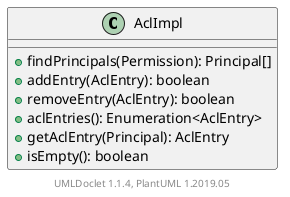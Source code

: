 @startuml

    class AclImpl [[AclImpl.html]] {
        +findPrincipals(Permission): Principal[]
        +addEntry(AclEntry): boolean
        +removeEntry(AclEntry): boolean
        +aclEntries(): Enumeration<AclEntry>
        +getAclEntry(Principal): AclEntry
        +isEmpty(): boolean
    }


    center footer UMLDoclet 1.1.4, PlantUML 1.2019.05
@enduml
